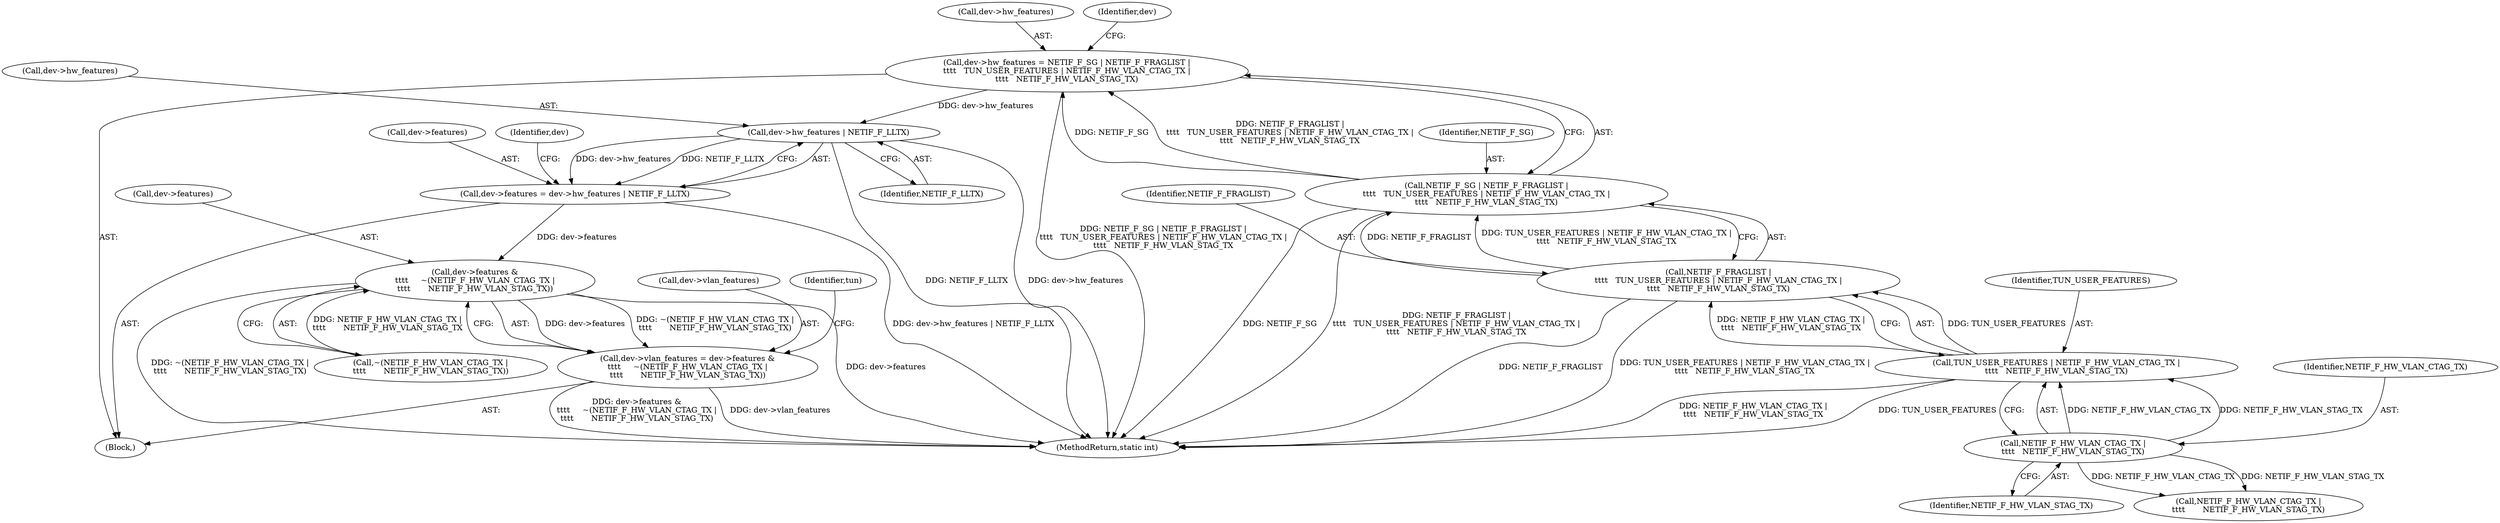 digraph "0_linux_0ad646c81b2182f7fa67ec0c8c825e0ee165696d@pointer" {
"1000486" [label="(Call,dev->hw_features | NETIF_F_LLTX)"];
"1000469" [label="(Call,dev->hw_features = NETIF_F_SG | NETIF_F_FRAGLIST |\n\t\t\t\t   TUN_USER_FEATURES | NETIF_F_HW_VLAN_CTAG_TX |\n\t\t\t\t   NETIF_F_HW_VLAN_STAG_TX)"];
"1000473" [label="(Call,NETIF_F_SG | NETIF_F_FRAGLIST |\n\t\t\t\t   TUN_USER_FEATURES | NETIF_F_HW_VLAN_CTAG_TX |\n\t\t\t\t   NETIF_F_HW_VLAN_STAG_TX)"];
"1000475" [label="(Call,NETIF_F_FRAGLIST |\n\t\t\t\t   TUN_USER_FEATURES | NETIF_F_HW_VLAN_CTAG_TX |\n\t\t\t\t   NETIF_F_HW_VLAN_STAG_TX)"];
"1000477" [label="(Call,TUN_USER_FEATURES | NETIF_F_HW_VLAN_CTAG_TX |\n\t\t\t\t   NETIF_F_HW_VLAN_STAG_TX)"];
"1000479" [label="(Call,NETIF_F_HW_VLAN_CTAG_TX |\n\t\t\t\t   NETIF_F_HW_VLAN_STAG_TX)"];
"1000482" [label="(Call,dev->features = dev->hw_features | NETIF_F_LLTX)"];
"1000495" [label="(Call,dev->features &\n\t\t\t\t     ~(NETIF_F_HW_VLAN_CTAG_TX |\n\t\t\t\t       NETIF_F_HW_VLAN_STAG_TX))"];
"1000491" [label="(Call,dev->vlan_features = dev->features &\n\t\t\t\t     ~(NETIF_F_HW_VLAN_CTAG_TX |\n\t\t\t\t       NETIF_F_HW_VLAN_STAG_TX))"];
"1000481" [label="(Identifier,NETIF_F_HW_VLAN_STAG_TX)"];
"1000482" [label="(Call,dev->features = dev->hw_features | NETIF_F_LLTX)"];
"1000486" [label="(Call,dev->hw_features | NETIF_F_LLTX)"];
"1000490" [label="(Identifier,NETIF_F_LLTX)"];
"1000500" [label="(Call,NETIF_F_HW_VLAN_CTAG_TX |\n\t\t\t\t       NETIF_F_HW_VLAN_STAG_TX)"];
"1000491" [label="(Call,dev->vlan_features = dev->features &\n\t\t\t\t     ~(NETIF_F_HW_VLAN_CTAG_TX |\n\t\t\t\t       NETIF_F_HW_VLAN_STAG_TX))"];
"1000258" [label="(Block,)"];
"1000475" [label="(Call,NETIF_F_FRAGLIST |\n\t\t\t\t   TUN_USER_FEATURES | NETIF_F_HW_VLAN_CTAG_TX |\n\t\t\t\t   NETIF_F_HW_VLAN_STAG_TX)"];
"1000495" [label="(Call,dev->features &\n\t\t\t\t     ~(NETIF_F_HW_VLAN_CTAG_TX |\n\t\t\t\t       NETIF_F_HW_VLAN_STAG_TX))"];
"1000473" [label="(Call,NETIF_F_SG | NETIF_F_FRAGLIST |\n\t\t\t\t   TUN_USER_FEATURES | NETIF_F_HW_VLAN_CTAG_TX |\n\t\t\t\t   NETIF_F_HW_VLAN_STAG_TX)"];
"1000478" [label="(Identifier,TUN_USER_FEATURES)"];
"1000496" [label="(Call,dev->features)"];
"1000483" [label="(Call,dev->features)"];
"1000487" [label="(Call,dev->hw_features)"];
"1000499" [label="(Call,~(NETIF_F_HW_VLAN_CTAG_TX |\n\t\t\t\t       NETIF_F_HW_VLAN_STAG_TX))"];
"1000474" [label="(Identifier,NETIF_F_SG)"];
"1000480" [label="(Identifier,NETIF_F_HW_VLAN_CTAG_TX)"];
"1000479" [label="(Call,NETIF_F_HW_VLAN_CTAG_TX |\n\t\t\t\t   NETIF_F_HW_VLAN_STAG_TX)"];
"1000492" [label="(Call,dev->vlan_features)"];
"1000477" [label="(Call,TUN_USER_FEATURES | NETIF_F_HW_VLAN_CTAG_TX |\n\t\t\t\t   NETIF_F_HW_VLAN_STAG_TX)"];
"1000506" [label="(Identifier,tun)"];
"1000470" [label="(Call,dev->hw_features)"];
"1000476" [label="(Identifier,NETIF_F_FRAGLIST)"];
"1000493" [label="(Identifier,dev)"];
"1000469" [label="(Call,dev->hw_features = NETIF_F_SG | NETIF_F_FRAGLIST |\n\t\t\t\t   TUN_USER_FEATURES | NETIF_F_HW_VLAN_CTAG_TX |\n\t\t\t\t   NETIF_F_HW_VLAN_STAG_TX)"];
"1000484" [label="(Identifier,dev)"];
"1000594" [label="(MethodReturn,static int)"];
"1000486" -> "1000482"  [label="AST: "];
"1000486" -> "1000490"  [label="CFG: "];
"1000487" -> "1000486"  [label="AST: "];
"1000490" -> "1000486"  [label="AST: "];
"1000482" -> "1000486"  [label="CFG: "];
"1000486" -> "1000594"  [label="DDG: NETIF_F_LLTX"];
"1000486" -> "1000594"  [label="DDG: dev->hw_features"];
"1000486" -> "1000482"  [label="DDG: dev->hw_features"];
"1000486" -> "1000482"  [label="DDG: NETIF_F_LLTX"];
"1000469" -> "1000486"  [label="DDG: dev->hw_features"];
"1000469" -> "1000258"  [label="AST: "];
"1000469" -> "1000473"  [label="CFG: "];
"1000470" -> "1000469"  [label="AST: "];
"1000473" -> "1000469"  [label="AST: "];
"1000484" -> "1000469"  [label="CFG: "];
"1000469" -> "1000594"  [label="DDG: NETIF_F_SG | NETIF_F_FRAGLIST |\n\t\t\t\t   TUN_USER_FEATURES | NETIF_F_HW_VLAN_CTAG_TX |\n\t\t\t\t   NETIF_F_HW_VLAN_STAG_TX"];
"1000473" -> "1000469"  [label="DDG: NETIF_F_SG"];
"1000473" -> "1000469"  [label="DDG: NETIF_F_FRAGLIST |\n\t\t\t\t   TUN_USER_FEATURES | NETIF_F_HW_VLAN_CTAG_TX |\n\t\t\t\t   NETIF_F_HW_VLAN_STAG_TX"];
"1000473" -> "1000475"  [label="CFG: "];
"1000474" -> "1000473"  [label="AST: "];
"1000475" -> "1000473"  [label="AST: "];
"1000473" -> "1000594"  [label="DDG: NETIF_F_SG"];
"1000473" -> "1000594"  [label="DDG: NETIF_F_FRAGLIST |\n\t\t\t\t   TUN_USER_FEATURES | NETIF_F_HW_VLAN_CTAG_TX |\n\t\t\t\t   NETIF_F_HW_VLAN_STAG_TX"];
"1000475" -> "1000473"  [label="DDG: NETIF_F_FRAGLIST"];
"1000475" -> "1000473"  [label="DDG: TUN_USER_FEATURES | NETIF_F_HW_VLAN_CTAG_TX |\n\t\t\t\t   NETIF_F_HW_VLAN_STAG_TX"];
"1000475" -> "1000477"  [label="CFG: "];
"1000476" -> "1000475"  [label="AST: "];
"1000477" -> "1000475"  [label="AST: "];
"1000475" -> "1000594"  [label="DDG: NETIF_F_FRAGLIST"];
"1000475" -> "1000594"  [label="DDG: TUN_USER_FEATURES | NETIF_F_HW_VLAN_CTAG_TX |\n\t\t\t\t   NETIF_F_HW_VLAN_STAG_TX"];
"1000477" -> "1000475"  [label="DDG: TUN_USER_FEATURES"];
"1000477" -> "1000475"  [label="DDG: NETIF_F_HW_VLAN_CTAG_TX |\n\t\t\t\t   NETIF_F_HW_VLAN_STAG_TX"];
"1000477" -> "1000479"  [label="CFG: "];
"1000478" -> "1000477"  [label="AST: "];
"1000479" -> "1000477"  [label="AST: "];
"1000477" -> "1000594"  [label="DDG: NETIF_F_HW_VLAN_CTAG_TX |\n\t\t\t\t   NETIF_F_HW_VLAN_STAG_TX"];
"1000477" -> "1000594"  [label="DDG: TUN_USER_FEATURES"];
"1000479" -> "1000477"  [label="DDG: NETIF_F_HW_VLAN_CTAG_TX"];
"1000479" -> "1000477"  [label="DDG: NETIF_F_HW_VLAN_STAG_TX"];
"1000479" -> "1000481"  [label="CFG: "];
"1000480" -> "1000479"  [label="AST: "];
"1000481" -> "1000479"  [label="AST: "];
"1000479" -> "1000500"  [label="DDG: NETIF_F_HW_VLAN_CTAG_TX"];
"1000479" -> "1000500"  [label="DDG: NETIF_F_HW_VLAN_STAG_TX"];
"1000482" -> "1000258"  [label="AST: "];
"1000483" -> "1000482"  [label="AST: "];
"1000493" -> "1000482"  [label="CFG: "];
"1000482" -> "1000594"  [label="DDG: dev->hw_features | NETIF_F_LLTX"];
"1000482" -> "1000495"  [label="DDG: dev->features"];
"1000495" -> "1000491"  [label="AST: "];
"1000495" -> "1000499"  [label="CFG: "];
"1000496" -> "1000495"  [label="AST: "];
"1000499" -> "1000495"  [label="AST: "];
"1000491" -> "1000495"  [label="CFG: "];
"1000495" -> "1000594"  [label="DDG: dev->features"];
"1000495" -> "1000594"  [label="DDG: ~(NETIF_F_HW_VLAN_CTAG_TX |\n\t\t\t\t       NETIF_F_HW_VLAN_STAG_TX)"];
"1000495" -> "1000491"  [label="DDG: dev->features"];
"1000495" -> "1000491"  [label="DDG: ~(NETIF_F_HW_VLAN_CTAG_TX |\n\t\t\t\t       NETIF_F_HW_VLAN_STAG_TX)"];
"1000499" -> "1000495"  [label="DDG: NETIF_F_HW_VLAN_CTAG_TX |\n\t\t\t\t       NETIF_F_HW_VLAN_STAG_TX"];
"1000491" -> "1000258"  [label="AST: "];
"1000492" -> "1000491"  [label="AST: "];
"1000506" -> "1000491"  [label="CFG: "];
"1000491" -> "1000594"  [label="DDG: dev->features &\n\t\t\t\t     ~(NETIF_F_HW_VLAN_CTAG_TX |\n\t\t\t\t       NETIF_F_HW_VLAN_STAG_TX)"];
"1000491" -> "1000594"  [label="DDG: dev->vlan_features"];
}
